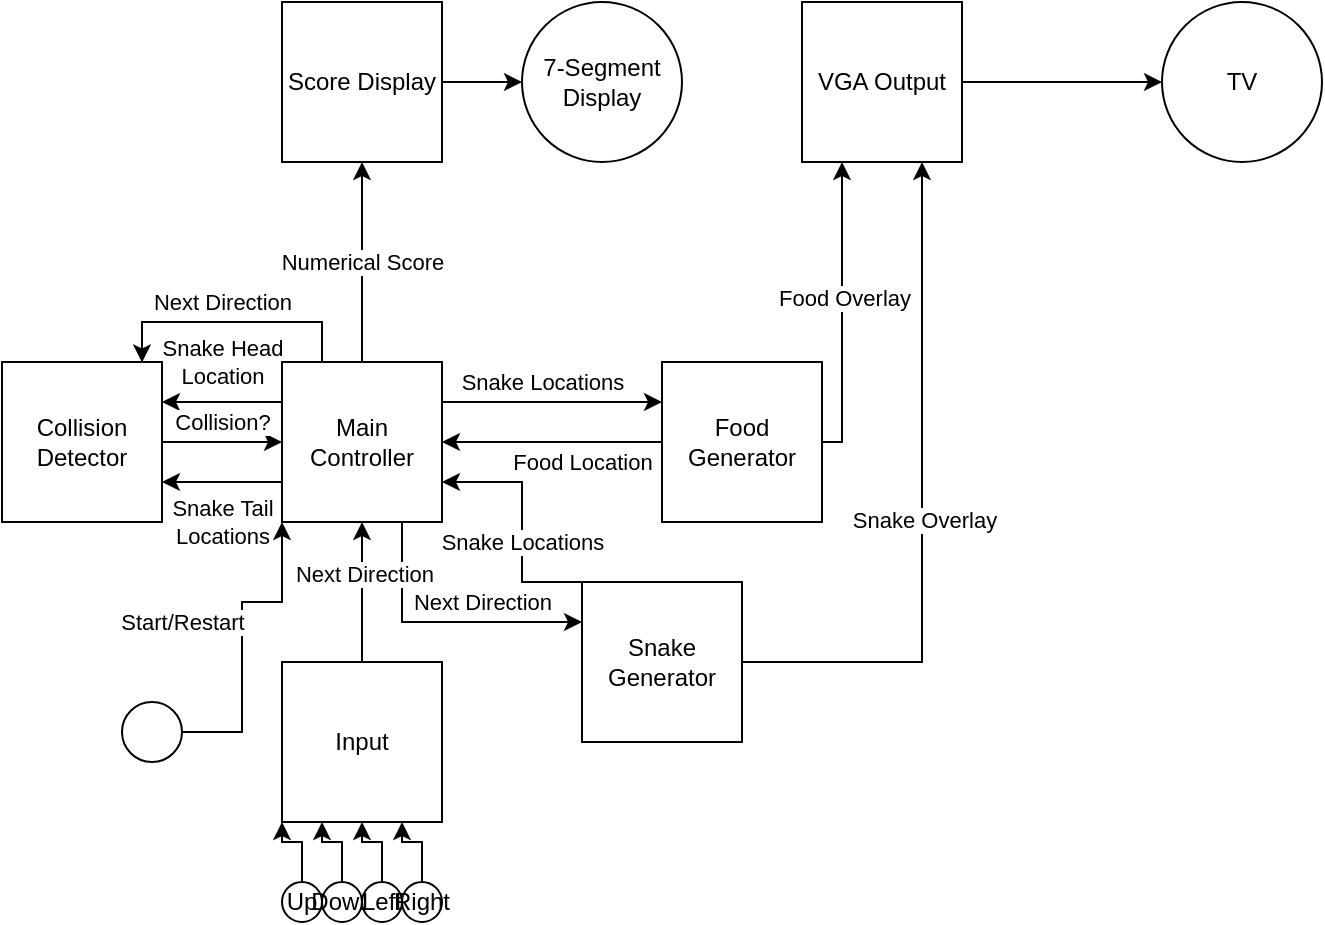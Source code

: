 <mxfile version="13.10.5" type="device"><diagram id="6UDxtnI6C8N8A2SJcBfr" name="Page-1"><mxGraphModel dx="716" dy="475" grid="1" gridSize="10" guides="1" tooltips="1" connect="1" arrows="1" fold="1" page="1" pageScale="1" pageWidth="850" pageHeight="1100" math="0" shadow="0"><root><mxCell id="0"/><mxCell id="1" parent="0"/><mxCell id="TvaRKEPPjGS5P782hkV2-52" style="edgeStyle=orthogonalEdgeStyle;rounded=0;orthogonalLoop=1;jettySize=auto;html=1;entryX=0;entryY=0.5;entryDx=0;entryDy=0;" edge="1" parent="1" source="TvaRKEPPjGS5P782hkV2-1" target="TvaRKEPPjGS5P782hkV2-51"><mxGeometry relative="1" as="geometry"/></mxCell><mxCell id="TvaRKEPPjGS5P782hkV2-1" value="Score Display" style="whiteSpace=wrap;html=1;aspect=fixed;" vertex="1" parent="1"><mxGeometry x="210" y="80" width="80" height="80" as="geometry"/></mxCell><mxCell id="TvaRKEPPjGS5P782hkV2-6" style="edgeStyle=orthogonalEdgeStyle;rounded=0;orthogonalLoop=1;jettySize=auto;html=1;entryX=0.5;entryY=1;entryDx=0;entryDy=0;" edge="1" parent="1" source="TvaRKEPPjGS5P782hkV2-2" target="TvaRKEPPjGS5P782hkV2-1"><mxGeometry relative="1" as="geometry"/></mxCell><mxCell id="TvaRKEPPjGS5P782hkV2-7" value="Numerical Score" style="edgeLabel;html=1;align=center;verticalAlign=middle;resizable=0;points=[];" vertex="1" connectable="0" parent="TvaRKEPPjGS5P782hkV2-6"><mxGeometry x="0.236" y="-1" relative="1" as="geometry"><mxPoint x="-1" y="11.67" as="offset"/></mxGeometry></mxCell><mxCell id="TvaRKEPPjGS5P782hkV2-26" style="edgeStyle=orthogonalEdgeStyle;rounded=0;orthogonalLoop=1;jettySize=auto;html=1;exitX=0.75;exitY=1;exitDx=0;exitDy=0;entryX=0;entryY=0.25;entryDx=0;entryDy=0;" edge="1" parent="1" source="TvaRKEPPjGS5P782hkV2-2" target="TvaRKEPPjGS5P782hkV2-25"><mxGeometry relative="1" as="geometry"/></mxCell><mxCell id="TvaRKEPPjGS5P782hkV2-27" value="Next Direction" style="edgeLabel;html=1;align=center;verticalAlign=middle;resizable=0;points=[];" vertex="1" connectable="0" parent="TvaRKEPPjGS5P782hkV2-26"><mxGeometry x="0.599" y="3" relative="1" as="geometry"><mxPoint x="-21.76" y="-7.02" as="offset"/></mxGeometry></mxCell><mxCell id="TvaRKEPPjGS5P782hkV2-35" style="edgeStyle=orthogonalEdgeStyle;rounded=0;orthogonalLoop=1;jettySize=auto;html=1;exitX=1;exitY=0.25;exitDx=0;exitDy=0;entryX=0;entryY=0.25;entryDx=0;entryDy=0;" edge="1" parent="1" source="TvaRKEPPjGS5P782hkV2-2" target="TvaRKEPPjGS5P782hkV2-8"><mxGeometry relative="1" as="geometry"/></mxCell><mxCell id="TvaRKEPPjGS5P782hkV2-36" value="Snake Locations" style="edgeLabel;html=1;align=center;verticalAlign=middle;resizable=0;points=[];" vertex="1" connectable="0" parent="TvaRKEPPjGS5P782hkV2-35"><mxGeometry x="0.206" y="2" relative="1" as="geometry"><mxPoint x="-16.4" y="-8" as="offset"/></mxGeometry></mxCell><mxCell id="TvaRKEPPjGS5P782hkV2-39" style="edgeStyle=orthogonalEdgeStyle;rounded=0;orthogonalLoop=1;jettySize=auto;html=1;exitX=0;exitY=0.75;exitDx=0;exitDy=0;entryX=1;entryY=0.75;entryDx=0;entryDy=0;" edge="1" parent="1" source="TvaRKEPPjGS5P782hkV2-2" target="TvaRKEPPjGS5P782hkV2-37"><mxGeometry relative="1" as="geometry"/></mxCell><mxCell id="TvaRKEPPjGS5P782hkV2-40" value="Snake Tail&lt;br&gt;Locations" style="edgeLabel;html=1;align=center;verticalAlign=middle;resizable=0;points=[];" vertex="1" connectable="0" parent="TvaRKEPPjGS5P782hkV2-39"><mxGeometry x="0.201" relative="1" as="geometry"><mxPoint x="6" y="20" as="offset"/></mxGeometry></mxCell><mxCell id="TvaRKEPPjGS5P782hkV2-41" style="edgeStyle=orthogonalEdgeStyle;rounded=0;orthogonalLoop=1;jettySize=auto;html=1;exitX=0;exitY=0.25;exitDx=0;exitDy=0;entryX=1;entryY=0.25;entryDx=0;entryDy=0;" edge="1" parent="1" source="TvaRKEPPjGS5P782hkV2-2" target="TvaRKEPPjGS5P782hkV2-37"><mxGeometry relative="1" as="geometry"/></mxCell><mxCell id="TvaRKEPPjGS5P782hkV2-42" value="Snake Head&lt;br&gt;Location" style="edgeLabel;html=1;align=center;verticalAlign=middle;resizable=0;points=[];" vertex="1" connectable="0" parent="TvaRKEPPjGS5P782hkV2-41"><mxGeometry x="0.281" y="1" relative="1" as="geometry"><mxPoint x="8.4" y="-21" as="offset"/></mxGeometry></mxCell><mxCell id="TvaRKEPPjGS5P782hkV2-48" style="edgeStyle=orthogonalEdgeStyle;rounded=0;orthogonalLoop=1;jettySize=auto;html=1;exitX=0.25;exitY=0;exitDx=0;exitDy=0;entryX=0.875;entryY=0.003;entryDx=0;entryDy=0;entryPerimeter=0;" edge="1" parent="1" source="TvaRKEPPjGS5P782hkV2-2" target="TvaRKEPPjGS5P782hkV2-37"><mxGeometry relative="1" as="geometry"/></mxCell><mxCell id="TvaRKEPPjGS5P782hkV2-49" value="Next Direction" style="edgeLabel;html=1;align=center;verticalAlign=middle;resizable=0;points=[];" vertex="1" connectable="0" parent="TvaRKEPPjGS5P782hkV2-48"><mxGeometry x="0.432" y="-1" relative="1" as="geometry"><mxPoint x="23.2" y="-9" as="offset"/></mxGeometry></mxCell><mxCell id="TvaRKEPPjGS5P782hkV2-2" value="Main Controller" style="whiteSpace=wrap;html=1;aspect=fixed;" vertex="1" parent="1"><mxGeometry x="210" y="260" width="80" height="80" as="geometry"/></mxCell><mxCell id="TvaRKEPPjGS5P782hkV2-30" style="edgeStyle=orthogonalEdgeStyle;rounded=0;orthogonalLoop=1;jettySize=auto;html=1;" edge="1" parent="1" source="TvaRKEPPjGS5P782hkV2-3"><mxGeometry relative="1" as="geometry"><mxPoint x="650" y="120.0" as="targetPoint"/></mxGeometry></mxCell><mxCell id="TvaRKEPPjGS5P782hkV2-3" value="VGA Output" style="whiteSpace=wrap;html=1;aspect=fixed;" vertex="1" parent="1"><mxGeometry x="470" y="80" width="80" height="80" as="geometry"/></mxCell><mxCell id="TvaRKEPPjGS5P782hkV2-21" style="edgeStyle=orthogonalEdgeStyle;rounded=0;orthogonalLoop=1;jettySize=auto;html=1;entryX=0.25;entryY=1;entryDx=0;entryDy=0;" edge="1" parent="1" source="TvaRKEPPjGS5P782hkV2-8" target="TvaRKEPPjGS5P782hkV2-3"><mxGeometry relative="1" as="geometry"><mxPoint x="500" y="210" as="targetPoint"/><Array as="points"><mxPoint x="490" y="300"/></Array></mxGeometry></mxCell><mxCell id="TvaRKEPPjGS5P782hkV2-22" value="Food Overlay" style="edgeLabel;html=1;align=center;verticalAlign=middle;resizable=0;points=[];" vertex="1" connectable="0" parent="TvaRKEPPjGS5P782hkV2-21"><mxGeometry x="0.097" y="-1" relative="1" as="geometry"><mxPoint as="offset"/></mxGeometry></mxCell><mxCell id="TvaRKEPPjGS5P782hkV2-23" style="edgeStyle=orthogonalEdgeStyle;rounded=0;orthogonalLoop=1;jettySize=auto;html=1;entryX=1;entryY=0.5;entryDx=0;entryDy=0;" edge="1" parent="1" source="TvaRKEPPjGS5P782hkV2-8" target="TvaRKEPPjGS5P782hkV2-2"><mxGeometry relative="1" as="geometry"><Array as="points"><mxPoint x="320" y="300"/><mxPoint x="320" y="300"/></Array></mxGeometry></mxCell><mxCell id="TvaRKEPPjGS5P782hkV2-24" value="Food Location" style="edgeLabel;html=1;align=center;verticalAlign=middle;resizable=0;points=[];" vertex="1" connectable="0" parent="TvaRKEPPjGS5P782hkV2-23"><mxGeometry x="-0.263" y="-1" relative="1" as="geometry"><mxPoint x="0.4" y="11" as="offset"/></mxGeometry></mxCell><mxCell id="TvaRKEPPjGS5P782hkV2-8" value="Food Generator" style="whiteSpace=wrap;html=1;aspect=fixed;" vertex="1" parent="1"><mxGeometry x="400" y="260" width="80" height="80" as="geometry"/></mxCell><mxCell id="TvaRKEPPjGS5P782hkV2-10" style="edgeStyle=orthogonalEdgeStyle;rounded=0;orthogonalLoop=1;jettySize=auto;html=1;entryX=0.5;entryY=1;entryDx=0;entryDy=0;" edge="1" parent="1" source="TvaRKEPPjGS5P782hkV2-9" target="TvaRKEPPjGS5P782hkV2-2"><mxGeometry relative="1" as="geometry"/></mxCell><mxCell id="TvaRKEPPjGS5P782hkV2-11" value="Next Direction" style="edgeLabel;html=1;align=center;verticalAlign=middle;resizable=0;points=[];" vertex="1" connectable="0" parent="TvaRKEPPjGS5P782hkV2-10"><mxGeometry x="0.27" y="-1" relative="1" as="geometry"><mxPoint as="offset"/></mxGeometry></mxCell><mxCell id="TvaRKEPPjGS5P782hkV2-9" value="Input" style="whiteSpace=wrap;html=1;aspect=fixed;" vertex="1" parent="1"><mxGeometry x="210" y="410" width="80" height="80" as="geometry"/></mxCell><mxCell id="TvaRKEPPjGS5P782hkV2-16" style="edgeStyle=orthogonalEdgeStyle;rounded=0;orthogonalLoop=1;jettySize=auto;html=1;entryX=0;entryY=1;entryDx=0;entryDy=0;" edge="1" parent="1" source="TvaRKEPPjGS5P782hkV2-12" target="TvaRKEPPjGS5P782hkV2-9"><mxGeometry relative="1" as="geometry"/></mxCell><mxCell id="TvaRKEPPjGS5P782hkV2-12" value="Up" style="ellipse;whiteSpace=wrap;html=1;aspect=fixed;" vertex="1" parent="1"><mxGeometry x="210" y="520" width="20" height="20" as="geometry"/></mxCell><mxCell id="TvaRKEPPjGS5P782hkV2-17" style="edgeStyle=orthogonalEdgeStyle;rounded=0;orthogonalLoop=1;jettySize=auto;html=1;entryX=0.25;entryY=1;entryDx=0;entryDy=0;" edge="1" parent="1" source="TvaRKEPPjGS5P782hkV2-13" target="TvaRKEPPjGS5P782hkV2-9"><mxGeometry relative="1" as="geometry"/></mxCell><mxCell id="TvaRKEPPjGS5P782hkV2-13" value="Down" style="ellipse;whiteSpace=wrap;html=1;aspect=fixed;" vertex="1" parent="1"><mxGeometry x="230" y="520" width="20" height="20" as="geometry"/></mxCell><mxCell id="TvaRKEPPjGS5P782hkV2-18" style="edgeStyle=orthogonalEdgeStyle;rounded=0;orthogonalLoop=1;jettySize=auto;html=1;entryX=0.5;entryY=1;entryDx=0;entryDy=0;" edge="1" parent="1" source="TvaRKEPPjGS5P782hkV2-14" target="TvaRKEPPjGS5P782hkV2-9"><mxGeometry relative="1" as="geometry"/></mxCell><mxCell id="TvaRKEPPjGS5P782hkV2-14" value="Left" style="ellipse;whiteSpace=wrap;html=1;aspect=fixed;" vertex="1" parent="1"><mxGeometry x="250" y="520" width="20" height="20" as="geometry"/></mxCell><mxCell id="TvaRKEPPjGS5P782hkV2-19" style="edgeStyle=orthogonalEdgeStyle;rounded=0;orthogonalLoop=1;jettySize=auto;html=1;entryX=0.75;entryY=1;entryDx=0;entryDy=0;" edge="1" parent="1" source="TvaRKEPPjGS5P782hkV2-15" target="TvaRKEPPjGS5P782hkV2-9"><mxGeometry relative="1" as="geometry"/></mxCell><mxCell id="TvaRKEPPjGS5P782hkV2-15" value="Right" style="ellipse;whiteSpace=wrap;html=1;aspect=fixed;" vertex="1" parent="1"><mxGeometry x="270" y="520" width="20" height="20" as="geometry"/></mxCell><mxCell id="TvaRKEPPjGS5P782hkV2-28" style="edgeStyle=orthogonalEdgeStyle;rounded=0;orthogonalLoop=1;jettySize=auto;html=1;entryX=0.75;entryY=1;entryDx=0;entryDy=0;" edge="1" parent="1" source="TvaRKEPPjGS5P782hkV2-25" target="TvaRKEPPjGS5P782hkV2-3"><mxGeometry relative="1" as="geometry"><mxPoint x="560" y="270" as="targetPoint"/></mxGeometry></mxCell><mxCell id="TvaRKEPPjGS5P782hkV2-29" value="Snake Overlay" style="edgeLabel;html=1;align=center;verticalAlign=middle;resizable=0;points=[];" vertex="1" connectable="0" parent="TvaRKEPPjGS5P782hkV2-28"><mxGeometry x="-0.05" y="-1" relative="1" as="geometry"><mxPoint as="offset"/></mxGeometry></mxCell><mxCell id="TvaRKEPPjGS5P782hkV2-33" style="edgeStyle=orthogonalEdgeStyle;rounded=0;orthogonalLoop=1;jettySize=auto;html=1;exitX=0;exitY=0;exitDx=0;exitDy=0;entryX=1;entryY=0.75;entryDx=0;entryDy=0;" edge="1" parent="1" source="TvaRKEPPjGS5P782hkV2-25" target="TvaRKEPPjGS5P782hkV2-2"><mxGeometry relative="1" as="geometry"><Array as="points"><mxPoint x="330" y="370"/><mxPoint x="330" y="320"/></Array></mxGeometry></mxCell><mxCell id="TvaRKEPPjGS5P782hkV2-34" value="Snake Locations" style="edgeLabel;html=1;align=center;verticalAlign=middle;resizable=0;points=[];" vertex="1" connectable="0" parent="TvaRKEPPjGS5P782hkV2-33"><mxGeometry x="0.117" relative="1" as="geometry"><mxPoint y="17" as="offset"/></mxGeometry></mxCell><mxCell id="TvaRKEPPjGS5P782hkV2-25" value="Snake Generator" style="whiteSpace=wrap;html=1;aspect=fixed;" vertex="1" parent="1"><mxGeometry x="360" y="370" width="80" height="80" as="geometry"/></mxCell><mxCell id="TvaRKEPPjGS5P782hkV2-32" value="TV" style="ellipse;whiteSpace=wrap;html=1;aspect=fixed;" vertex="1" parent="1"><mxGeometry x="650" y="80" width="80" height="80" as="geometry"/></mxCell><mxCell id="TvaRKEPPjGS5P782hkV2-43" style="edgeStyle=orthogonalEdgeStyle;rounded=0;orthogonalLoop=1;jettySize=auto;html=1;entryX=0;entryY=0.5;entryDx=0;entryDy=0;" edge="1" parent="1" source="TvaRKEPPjGS5P782hkV2-37" target="TvaRKEPPjGS5P782hkV2-2"><mxGeometry relative="1" as="geometry"/></mxCell><mxCell id="TvaRKEPPjGS5P782hkV2-44" value="Collision?" style="edgeLabel;html=1;align=center;verticalAlign=middle;resizable=0;points=[];" vertex="1" connectable="0" parent="TvaRKEPPjGS5P782hkV2-43"><mxGeometry x="0.224" relative="1" as="geometry"><mxPoint x="-6.67" y="-10" as="offset"/></mxGeometry></mxCell><mxCell id="TvaRKEPPjGS5P782hkV2-37" value="Collision Detector" style="whiteSpace=wrap;html=1;aspect=fixed;" vertex="1" parent="1"><mxGeometry x="70" y="260" width="80" height="80" as="geometry"/></mxCell><mxCell id="TvaRKEPPjGS5P782hkV2-46" style="edgeStyle=orthogonalEdgeStyle;rounded=0;orthogonalLoop=1;jettySize=auto;html=1;entryX=0;entryY=1;entryDx=0;entryDy=0;" edge="1" parent="1" source="TvaRKEPPjGS5P782hkV2-45" target="TvaRKEPPjGS5P782hkV2-2"><mxGeometry relative="1" as="geometry"><Array as="points"><mxPoint x="190" y="445"/><mxPoint x="190" y="380"/><mxPoint x="210" y="380"/></Array></mxGeometry></mxCell><mxCell id="TvaRKEPPjGS5P782hkV2-47" value="Start/Restart" style="edgeLabel;html=1;align=center;verticalAlign=middle;resizable=0;points=[];" vertex="1" connectable="0" parent="TvaRKEPPjGS5P782hkV2-46"><mxGeometry x="-0.376" relative="1" as="geometry"><mxPoint x="-30" y="-36.67" as="offset"/></mxGeometry></mxCell><mxCell id="TvaRKEPPjGS5P782hkV2-45" value="" style="ellipse;whiteSpace=wrap;html=1;aspect=fixed;" vertex="1" parent="1"><mxGeometry x="130" y="430" width="30" height="30" as="geometry"/></mxCell><mxCell id="TvaRKEPPjGS5P782hkV2-51" value="7-Segment&lt;br&gt;Display" style="ellipse;whiteSpace=wrap;html=1;aspect=fixed;" vertex="1" parent="1"><mxGeometry x="330" y="80" width="80" height="80" as="geometry"/></mxCell></root></mxGraphModel></diagram></mxfile>